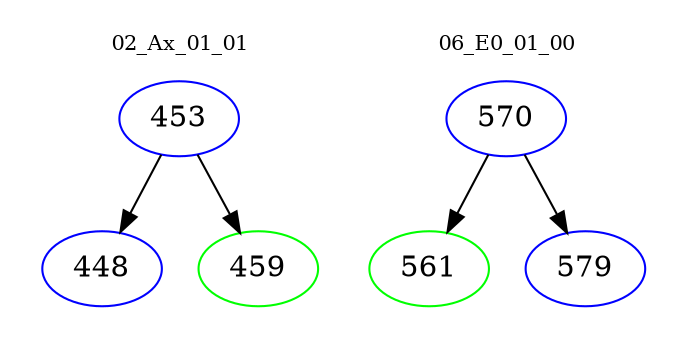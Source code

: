 digraph{
subgraph cluster_0 {
color = white
label = "02_Ax_01_01";
fontsize=10;
T0_453 [label="453", color="blue"]
T0_453 -> T0_448 [color="black"]
T0_448 [label="448", color="blue"]
T0_453 -> T0_459 [color="black"]
T0_459 [label="459", color="green"]
}
subgraph cluster_1 {
color = white
label = "06_E0_01_00";
fontsize=10;
T1_570 [label="570", color="blue"]
T1_570 -> T1_561 [color="black"]
T1_561 [label="561", color="green"]
T1_570 -> T1_579 [color="black"]
T1_579 [label="579", color="blue"]
}
}
